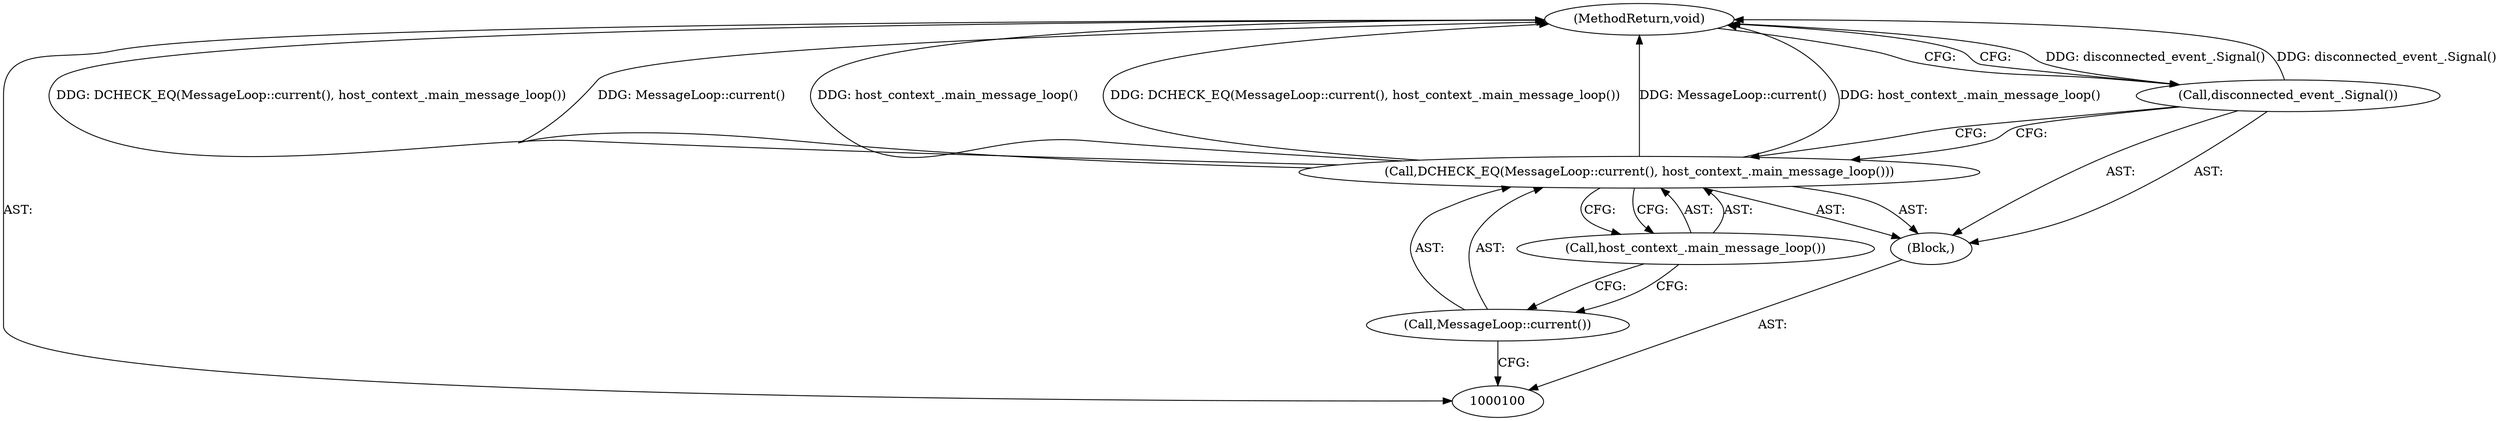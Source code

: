 digraph "1_Chrome_a46bcef82b29d30836a0f26226e3d4aca4fa9612_26" {
"1000106" [label="(MethodReturn,void)"];
"1000101" [label="(Block,)"];
"1000103" [label="(Call,MessageLoop::current())"];
"1000102" [label="(Call,DCHECK_EQ(MessageLoop::current(), host_context_.main_message_loop()))"];
"1000104" [label="(Call,host_context_.main_message_loop())"];
"1000105" [label="(Call,disconnected_event_.Signal())"];
"1000106" -> "1000100"  [label="AST: "];
"1000106" -> "1000105"  [label="CFG: "];
"1000105" -> "1000106"  [label="DDG: disconnected_event_.Signal()"];
"1000102" -> "1000106"  [label="DDG: DCHECK_EQ(MessageLoop::current(), host_context_.main_message_loop())"];
"1000102" -> "1000106"  [label="DDG: MessageLoop::current()"];
"1000102" -> "1000106"  [label="DDG: host_context_.main_message_loop()"];
"1000101" -> "1000100"  [label="AST: "];
"1000102" -> "1000101"  [label="AST: "];
"1000105" -> "1000101"  [label="AST: "];
"1000103" -> "1000102"  [label="AST: "];
"1000103" -> "1000100"  [label="CFG: "];
"1000104" -> "1000103"  [label="CFG: "];
"1000102" -> "1000101"  [label="AST: "];
"1000102" -> "1000104"  [label="CFG: "];
"1000103" -> "1000102"  [label="AST: "];
"1000104" -> "1000102"  [label="AST: "];
"1000105" -> "1000102"  [label="CFG: "];
"1000102" -> "1000106"  [label="DDG: DCHECK_EQ(MessageLoop::current(), host_context_.main_message_loop())"];
"1000102" -> "1000106"  [label="DDG: MessageLoop::current()"];
"1000102" -> "1000106"  [label="DDG: host_context_.main_message_loop()"];
"1000104" -> "1000102"  [label="AST: "];
"1000104" -> "1000103"  [label="CFG: "];
"1000102" -> "1000104"  [label="CFG: "];
"1000105" -> "1000101"  [label="AST: "];
"1000105" -> "1000102"  [label="CFG: "];
"1000106" -> "1000105"  [label="CFG: "];
"1000105" -> "1000106"  [label="DDG: disconnected_event_.Signal()"];
}
